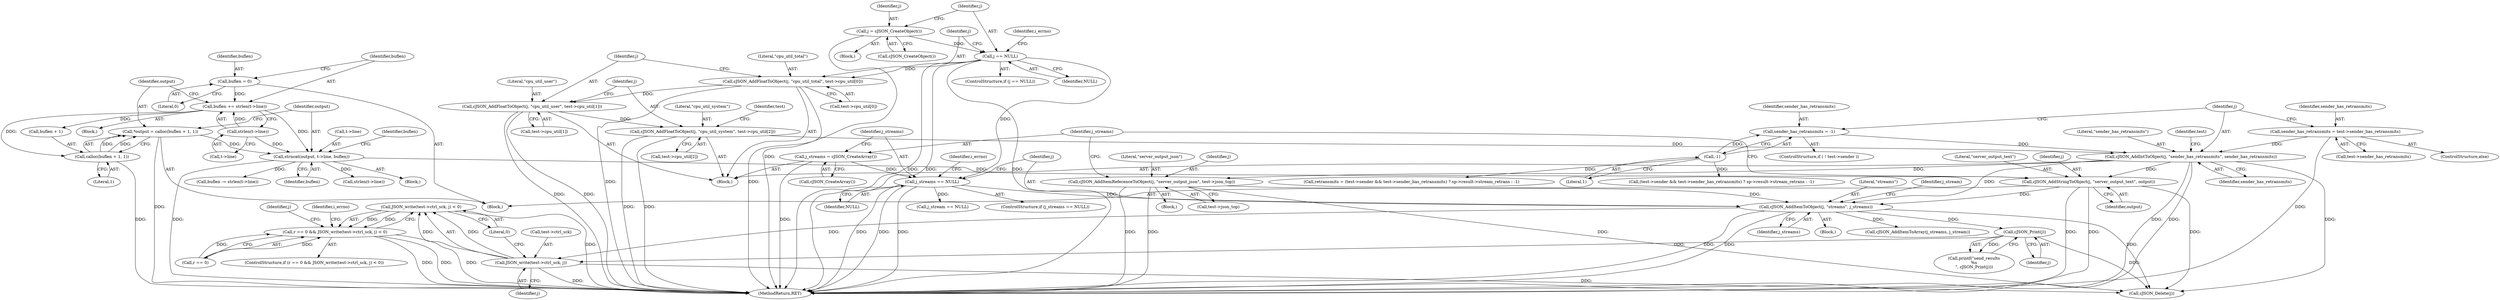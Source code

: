 digraph "0_iperf_91f2fa59e8ed80dfbf400add0164ee0e508e412a_51@API" {
"1000365" [label="(Call,JSON_write(test->ctrl_sck, j) < 0)"];
"1000366" [label="(Call,JSON_write(test->ctrl_sck, j))"];
"1000257" [label="(Call,cJSON_AddItemToObject(j, \"streams\", j_streams))"];
"1000236" [label="(Call,cJSON_AddStringToObject(j, \"server_output_text\", output))"];
"1000175" [label="(Call,cJSON_AddIntToObject(j, \"sender_has_retransmits\", sender_has_retransmits))"];
"1000152" [label="(Call,cJSON_AddFloatToObject(j, \"cpu_util_system\", test->cpu_util[2]))"];
"1000144" [label="(Call,cJSON_AddFloatToObject(j, \"cpu_util_user\", test->cpu_util[1]))"];
"1000136" [label="(Call,cJSON_AddFloatToObject(j, \"cpu_util_total\", test->cpu_util[0]))"];
"1000123" [label="(Call,j == NULL)"];
"1000119" [label="(Call,j = cJSON_CreateObject())"];
"1000165" [label="(Call,sender_has_retransmits = -1)"];
"1000167" [label="(Call,-1)"];
"1000170" [label="(Call,sender_has_retransmits = test->sender_has_retransmits)"];
"1000224" [label="(Call,strncat(output, t->line, buflen))"];
"1000216" [label="(Call,*output = calloc(buflen + 1, 1))"];
"1000218" [label="(Call,calloc(buflen + 1, 1))"];
"1000209" [label="(Call,buflen += strlen(t->line))"];
"1000211" [label="(Call,strlen(t->line))"];
"1000204" [label="(Call,buflen = 0)"];
"1000195" [label="(Call,cJSON_AddItemReferenceToObject(j, \"server_output_json\", test->json_top))"];
"1000244" [label="(Call,j_streams == NULL)"];
"1000240" [label="(Call,j_streams = cJSON_CreateArray())"];
"1000358" [label="(Call,cJSON_Print(j))"];
"1000361" [label="(Call,r == 0 && JSON_write(test->ctrl_sck, j) < 0)"];
"1000224" [label="(Call,strncat(output, t->line, buflen))"];
"1000204" [label="(Call,buflen = 0)"];
"1000124" [label="(Identifier,j)"];
"1000177" [label="(Literal,\"sender_has_retransmits\")"];
"1000241" [label="(Identifier,j_streams)"];
"1000226" [label="(Call,t->line)"];
"1000359" [label="(Identifier,j)"];
"1000137" [label="(Identifier,j)"];
"1000279" [label="(Call,cJSON_AddItemToArray(j_streams, j_stream))"];
"1000367" [label="(Call,test->ctrl_sck)"];
"1000166" [label="(Identifier,sender_has_retransmits)"];
"1000257" [label="(Call,cJSON_AddItemToObject(j, \"streams\", j_streams))"];
"1000183" [label="(Identifier,test)"];
"1000135" [label="(Block,)"];
"1000260" [label="(Identifier,j_streams)"];
"1000139" [label="(Call,test->cpu_util[0])"];
"1000175" [label="(Call,cJSON_AddIntToObject(j, \"sender_has_retransmits\", sender_has_retransmits))"];
"1000371" [label="(Literal,0)"];
"1000298" [label="(Call,retransmits = (test->sender && test->sender_has_retransmits) ? sp->result->stream_retrans : -1)"];
"1000362" [label="(Call,r == 0)"];
"1000225" [label="(Identifier,output)"];
"1000172" [label="(Call,test->sender_has_retransmits)"];
"1000246" [label="(Identifier,NULL)"];
"1000222" [label="(Literal,1)"];
"1000165" [label="(Call,sender_has_retransmits = -1)"];
"1000209" [label="(Call,buflen += strlen(t->line))"];
"1000361" [label="(Call,r == 0 && JSON_write(test->ctrl_sck, j) < 0)"];
"1000258" [label="(Identifier,j)"];
"1000194" [label="(Block,)"];
"1000366" [label="(Call,JSON_write(test->ctrl_sck, j))"];
"1000168" [label="(Literal,1)"];
"1000123" [label="(Call,j == NULL)"];
"1000152" [label="(Call,cJSON_AddFloatToObject(j, \"cpu_util_system\", test->cpu_util[2]))"];
"1000212" [label="(Call,t->line)"];
"1000381" [label="(Identifier,j)"];
"1000119" [label="(Call,j = cJSON_CreateObject())"];
"1000230" [label="(Call,buflen -= strlen(t->line))"];
"1000198" [label="(Call,test->json_top)"];
"1000120" [label="(Identifier,j)"];
"1000217" [label="(Identifier,output)"];
"1000138" [label="(Literal,\"cpu_util_total\")"];
"1000144" [label="(Call,cJSON_AddFloatToObject(j, \"cpu_util_user\", test->cpu_util[1]))"];
"1000229" [label="(Identifier,buflen)"];
"1000259" [label="(Literal,\"streams\")"];
"1000107" [label="(Block,)"];
"1000384" [label="(MethodReturn,RET)"];
"1000245" [label="(Identifier,j_streams)"];
"1000242" [label="(Call,cJSON_CreateArray())"];
"1000153" [label="(Identifier,j)"];
"1000300" [label="(Call,(test->sender && test->sender_has_retransmits) ? sp->result->stream_retrans : -1)"];
"1000232" [label="(Call,strlen(t->line))"];
"1000154" [label="(Literal,\"cpu_util_system\")"];
"1000216" [label="(Call,*output = calloc(buflen + 1, 1))"];
"1000169" [label="(ControlStructure,else)"];
"1000263" [label="(Identifier,j_stream)"];
"1000195" [label="(Call,cJSON_AddItemReferenceToObject(j, \"server_output_json\", test->json_top))"];
"1000155" [label="(Call,test->cpu_util[2])"];
"1000380" [label="(Call,cJSON_Delete(j))"];
"1000266" [label="(Call,j_stream == NULL)"];
"1000211" [label="(Call,strlen(t->line))"];
"1000240" [label="(Call,j_streams = cJSON_CreateArray())"];
"1000197" [label="(Literal,\"server_output_json\")"];
"1000374" [label="(Identifier,i_errno)"];
"1000244" [label="(Call,j_streams == NULL)"];
"1000176" [label="(Identifier,j)"];
"1000170" [label="(Call,sender_has_retransmits = test->sender_has_retransmits)"];
"1000146" [label="(Literal,\"cpu_util_user\")"];
"1000121" [label="(Call,cJSON_CreateObject())"];
"1000196" [label="(Identifier,j)"];
"1000163" [label="(Identifier,test)"];
"1000238" [label="(Literal,\"server_output_text\")"];
"1000223" [label="(Block,)"];
"1000365" [label="(Call,JSON_write(test->ctrl_sck, j) < 0)"];
"1000122" [label="(ControlStructure,if (j == NULL))"];
"1000147" [label="(Call,test->cpu_util[1])"];
"1000239" [label="(Identifier,output)"];
"1000128" [label="(Identifier,i_errno)"];
"1000218" [label="(Call,calloc(buflen + 1, 1))"];
"1000210" [label="(Identifier,buflen)"];
"1000125" [label="(Identifier,NULL)"];
"1000256" [label="(Block,)"];
"1000219" [label="(Call,buflen + 1)"];
"1000145" [label="(Identifier,j)"];
"1000171" [label="(Identifier,sender_has_retransmits)"];
"1000178" [label="(Identifier,sender_has_retransmits)"];
"1000205" [label="(Identifier,buflen)"];
"1000236" [label="(Call,cJSON_AddStringToObject(j, \"server_output_text\", output))"];
"1000249" [label="(Identifier,i_errno)"];
"1000370" [label="(Identifier,j)"];
"1000356" [label="(Call,printf(\"send_results\n%s\n\", cJSON_Print(j)))"];
"1000358" [label="(Call,cJSON_Print(j))"];
"1000231" [label="(Identifier,buflen)"];
"1000237" [label="(Identifier,j)"];
"1000206" [label="(Literal,0)"];
"1000243" [label="(ControlStructure,if (j_streams == NULL))"];
"1000360" [label="(ControlStructure,if (r == 0 && JSON_write(test->ctrl_sck, j) < 0))"];
"1000208" [label="(Block,)"];
"1000160" [label="(ControlStructure,if ( ! test->sender ))"];
"1000202" [label="(Block,)"];
"1000167" [label="(Call,-1)"];
"1000136" [label="(Call,cJSON_AddFloatToObject(j, \"cpu_util_total\", test->cpu_util[0]))"];
"1000365" -> "1000361"  [label="AST: "];
"1000365" -> "1000371"  [label="CFG: "];
"1000366" -> "1000365"  [label="AST: "];
"1000371" -> "1000365"  [label="AST: "];
"1000361" -> "1000365"  [label="CFG: "];
"1000365" -> "1000384"  [label="DDG: "];
"1000365" -> "1000361"  [label="DDG: "];
"1000365" -> "1000361"  [label="DDG: "];
"1000366" -> "1000365"  [label="DDG: "];
"1000366" -> "1000365"  [label="DDG: "];
"1000366" -> "1000370"  [label="CFG: "];
"1000367" -> "1000366"  [label="AST: "];
"1000370" -> "1000366"  [label="AST: "];
"1000371" -> "1000366"  [label="CFG: "];
"1000366" -> "1000384"  [label="DDG: "];
"1000257" -> "1000366"  [label="DDG: "];
"1000358" -> "1000366"  [label="DDG: "];
"1000366" -> "1000380"  [label="DDG: "];
"1000257" -> "1000256"  [label="AST: "];
"1000257" -> "1000260"  [label="CFG: "];
"1000258" -> "1000257"  [label="AST: "];
"1000259" -> "1000257"  [label="AST: "];
"1000260" -> "1000257"  [label="AST: "];
"1000263" -> "1000257"  [label="CFG: "];
"1000257" -> "1000384"  [label="DDG: "];
"1000257" -> "1000384"  [label="DDG: "];
"1000236" -> "1000257"  [label="DDG: "];
"1000175" -> "1000257"  [label="DDG: "];
"1000195" -> "1000257"  [label="DDG: "];
"1000244" -> "1000257"  [label="DDG: "];
"1000257" -> "1000279"  [label="DDG: "];
"1000257" -> "1000358"  [label="DDG: "];
"1000257" -> "1000380"  [label="DDG: "];
"1000236" -> "1000202"  [label="AST: "];
"1000236" -> "1000239"  [label="CFG: "];
"1000237" -> "1000236"  [label="AST: "];
"1000238" -> "1000236"  [label="AST: "];
"1000239" -> "1000236"  [label="AST: "];
"1000241" -> "1000236"  [label="CFG: "];
"1000236" -> "1000384"  [label="DDG: "];
"1000236" -> "1000384"  [label="DDG: "];
"1000175" -> "1000236"  [label="DDG: "];
"1000224" -> "1000236"  [label="DDG: "];
"1000236" -> "1000380"  [label="DDG: "];
"1000175" -> "1000135"  [label="AST: "];
"1000175" -> "1000178"  [label="CFG: "];
"1000176" -> "1000175"  [label="AST: "];
"1000177" -> "1000175"  [label="AST: "];
"1000178" -> "1000175"  [label="AST: "];
"1000183" -> "1000175"  [label="CFG: "];
"1000175" -> "1000384"  [label="DDG: "];
"1000175" -> "1000384"  [label="DDG: "];
"1000152" -> "1000175"  [label="DDG: "];
"1000165" -> "1000175"  [label="DDG: "];
"1000170" -> "1000175"  [label="DDG: "];
"1000175" -> "1000195"  [label="DDG: "];
"1000175" -> "1000380"  [label="DDG: "];
"1000152" -> "1000135"  [label="AST: "];
"1000152" -> "1000155"  [label="CFG: "];
"1000153" -> "1000152"  [label="AST: "];
"1000154" -> "1000152"  [label="AST: "];
"1000155" -> "1000152"  [label="AST: "];
"1000163" -> "1000152"  [label="CFG: "];
"1000152" -> "1000384"  [label="DDG: "];
"1000152" -> "1000384"  [label="DDG: "];
"1000144" -> "1000152"  [label="DDG: "];
"1000144" -> "1000135"  [label="AST: "];
"1000144" -> "1000147"  [label="CFG: "];
"1000145" -> "1000144"  [label="AST: "];
"1000146" -> "1000144"  [label="AST: "];
"1000147" -> "1000144"  [label="AST: "];
"1000153" -> "1000144"  [label="CFG: "];
"1000144" -> "1000384"  [label="DDG: "];
"1000144" -> "1000384"  [label="DDG: "];
"1000136" -> "1000144"  [label="DDG: "];
"1000136" -> "1000135"  [label="AST: "];
"1000136" -> "1000139"  [label="CFG: "];
"1000137" -> "1000136"  [label="AST: "];
"1000138" -> "1000136"  [label="AST: "];
"1000139" -> "1000136"  [label="AST: "];
"1000145" -> "1000136"  [label="CFG: "];
"1000136" -> "1000384"  [label="DDG: "];
"1000136" -> "1000384"  [label="DDG: "];
"1000123" -> "1000136"  [label="DDG: "];
"1000123" -> "1000122"  [label="AST: "];
"1000123" -> "1000125"  [label="CFG: "];
"1000124" -> "1000123"  [label="AST: "];
"1000125" -> "1000123"  [label="AST: "];
"1000128" -> "1000123"  [label="CFG: "];
"1000137" -> "1000123"  [label="CFG: "];
"1000123" -> "1000384"  [label="DDG: "];
"1000123" -> "1000384"  [label="DDG: "];
"1000123" -> "1000384"  [label="DDG: "];
"1000119" -> "1000123"  [label="DDG: "];
"1000123" -> "1000244"  [label="DDG: "];
"1000119" -> "1000107"  [label="AST: "];
"1000119" -> "1000121"  [label="CFG: "];
"1000120" -> "1000119"  [label="AST: "];
"1000121" -> "1000119"  [label="AST: "];
"1000124" -> "1000119"  [label="CFG: "];
"1000119" -> "1000384"  [label="DDG: "];
"1000165" -> "1000160"  [label="AST: "];
"1000165" -> "1000167"  [label="CFG: "];
"1000166" -> "1000165"  [label="AST: "];
"1000167" -> "1000165"  [label="AST: "];
"1000176" -> "1000165"  [label="CFG: "];
"1000167" -> "1000165"  [label="DDG: "];
"1000167" -> "1000168"  [label="CFG: "];
"1000168" -> "1000167"  [label="AST: "];
"1000167" -> "1000298"  [label="DDG: "];
"1000167" -> "1000300"  [label="DDG: "];
"1000170" -> "1000169"  [label="AST: "];
"1000170" -> "1000172"  [label="CFG: "];
"1000171" -> "1000170"  [label="AST: "];
"1000172" -> "1000170"  [label="AST: "];
"1000176" -> "1000170"  [label="CFG: "];
"1000170" -> "1000384"  [label="DDG: "];
"1000224" -> "1000223"  [label="AST: "];
"1000224" -> "1000229"  [label="CFG: "];
"1000225" -> "1000224"  [label="AST: "];
"1000226" -> "1000224"  [label="AST: "];
"1000229" -> "1000224"  [label="AST: "];
"1000231" -> "1000224"  [label="CFG: "];
"1000224" -> "1000384"  [label="DDG: "];
"1000216" -> "1000224"  [label="DDG: "];
"1000211" -> "1000224"  [label="DDG: "];
"1000209" -> "1000224"  [label="DDG: "];
"1000224" -> "1000230"  [label="DDG: "];
"1000224" -> "1000232"  [label="DDG: "];
"1000216" -> "1000202"  [label="AST: "];
"1000216" -> "1000218"  [label="CFG: "];
"1000217" -> "1000216"  [label="AST: "];
"1000218" -> "1000216"  [label="AST: "];
"1000225" -> "1000216"  [label="CFG: "];
"1000216" -> "1000384"  [label="DDG: "];
"1000218" -> "1000216"  [label="DDG: "];
"1000218" -> "1000216"  [label="DDG: "];
"1000218" -> "1000222"  [label="CFG: "];
"1000219" -> "1000218"  [label="AST: "];
"1000222" -> "1000218"  [label="AST: "];
"1000218" -> "1000384"  [label="DDG: "];
"1000209" -> "1000218"  [label="DDG: "];
"1000209" -> "1000208"  [label="AST: "];
"1000209" -> "1000211"  [label="CFG: "];
"1000210" -> "1000209"  [label="AST: "];
"1000211" -> "1000209"  [label="AST: "];
"1000217" -> "1000209"  [label="CFG: "];
"1000211" -> "1000209"  [label="DDG: "];
"1000204" -> "1000209"  [label="DDG: "];
"1000209" -> "1000219"  [label="DDG: "];
"1000211" -> "1000212"  [label="CFG: "];
"1000212" -> "1000211"  [label="AST: "];
"1000204" -> "1000202"  [label="AST: "];
"1000204" -> "1000206"  [label="CFG: "];
"1000205" -> "1000204"  [label="AST: "];
"1000206" -> "1000204"  [label="AST: "];
"1000210" -> "1000204"  [label="CFG: "];
"1000195" -> "1000194"  [label="AST: "];
"1000195" -> "1000198"  [label="CFG: "];
"1000196" -> "1000195"  [label="AST: "];
"1000197" -> "1000195"  [label="AST: "];
"1000198" -> "1000195"  [label="AST: "];
"1000241" -> "1000195"  [label="CFG: "];
"1000195" -> "1000384"  [label="DDG: "];
"1000195" -> "1000384"  [label="DDG: "];
"1000195" -> "1000380"  [label="DDG: "];
"1000244" -> "1000243"  [label="AST: "];
"1000244" -> "1000246"  [label="CFG: "];
"1000245" -> "1000244"  [label="AST: "];
"1000246" -> "1000244"  [label="AST: "];
"1000249" -> "1000244"  [label="CFG: "];
"1000258" -> "1000244"  [label="CFG: "];
"1000244" -> "1000384"  [label="DDG: "];
"1000244" -> "1000384"  [label="DDG: "];
"1000244" -> "1000384"  [label="DDG: "];
"1000240" -> "1000244"  [label="DDG: "];
"1000244" -> "1000266"  [label="DDG: "];
"1000240" -> "1000135"  [label="AST: "];
"1000240" -> "1000242"  [label="CFG: "];
"1000241" -> "1000240"  [label="AST: "];
"1000242" -> "1000240"  [label="AST: "];
"1000245" -> "1000240"  [label="CFG: "];
"1000240" -> "1000384"  [label="DDG: "];
"1000358" -> "1000356"  [label="AST: "];
"1000358" -> "1000359"  [label="CFG: "];
"1000359" -> "1000358"  [label="AST: "];
"1000356" -> "1000358"  [label="CFG: "];
"1000358" -> "1000356"  [label="DDG: "];
"1000358" -> "1000380"  [label="DDG: "];
"1000361" -> "1000360"  [label="AST: "];
"1000361" -> "1000362"  [label="CFG: "];
"1000362" -> "1000361"  [label="AST: "];
"1000374" -> "1000361"  [label="CFG: "];
"1000381" -> "1000361"  [label="CFG: "];
"1000361" -> "1000384"  [label="DDG: "];
"1000361" -> "1000384"  [label="DDG: "];
"1000361" -> "1000384"  [label="DDG: "];
"1000362" -> "1000361"  [label="DDG: "];
"1000362" -> "1000361"  [label="DDG: "];
}
